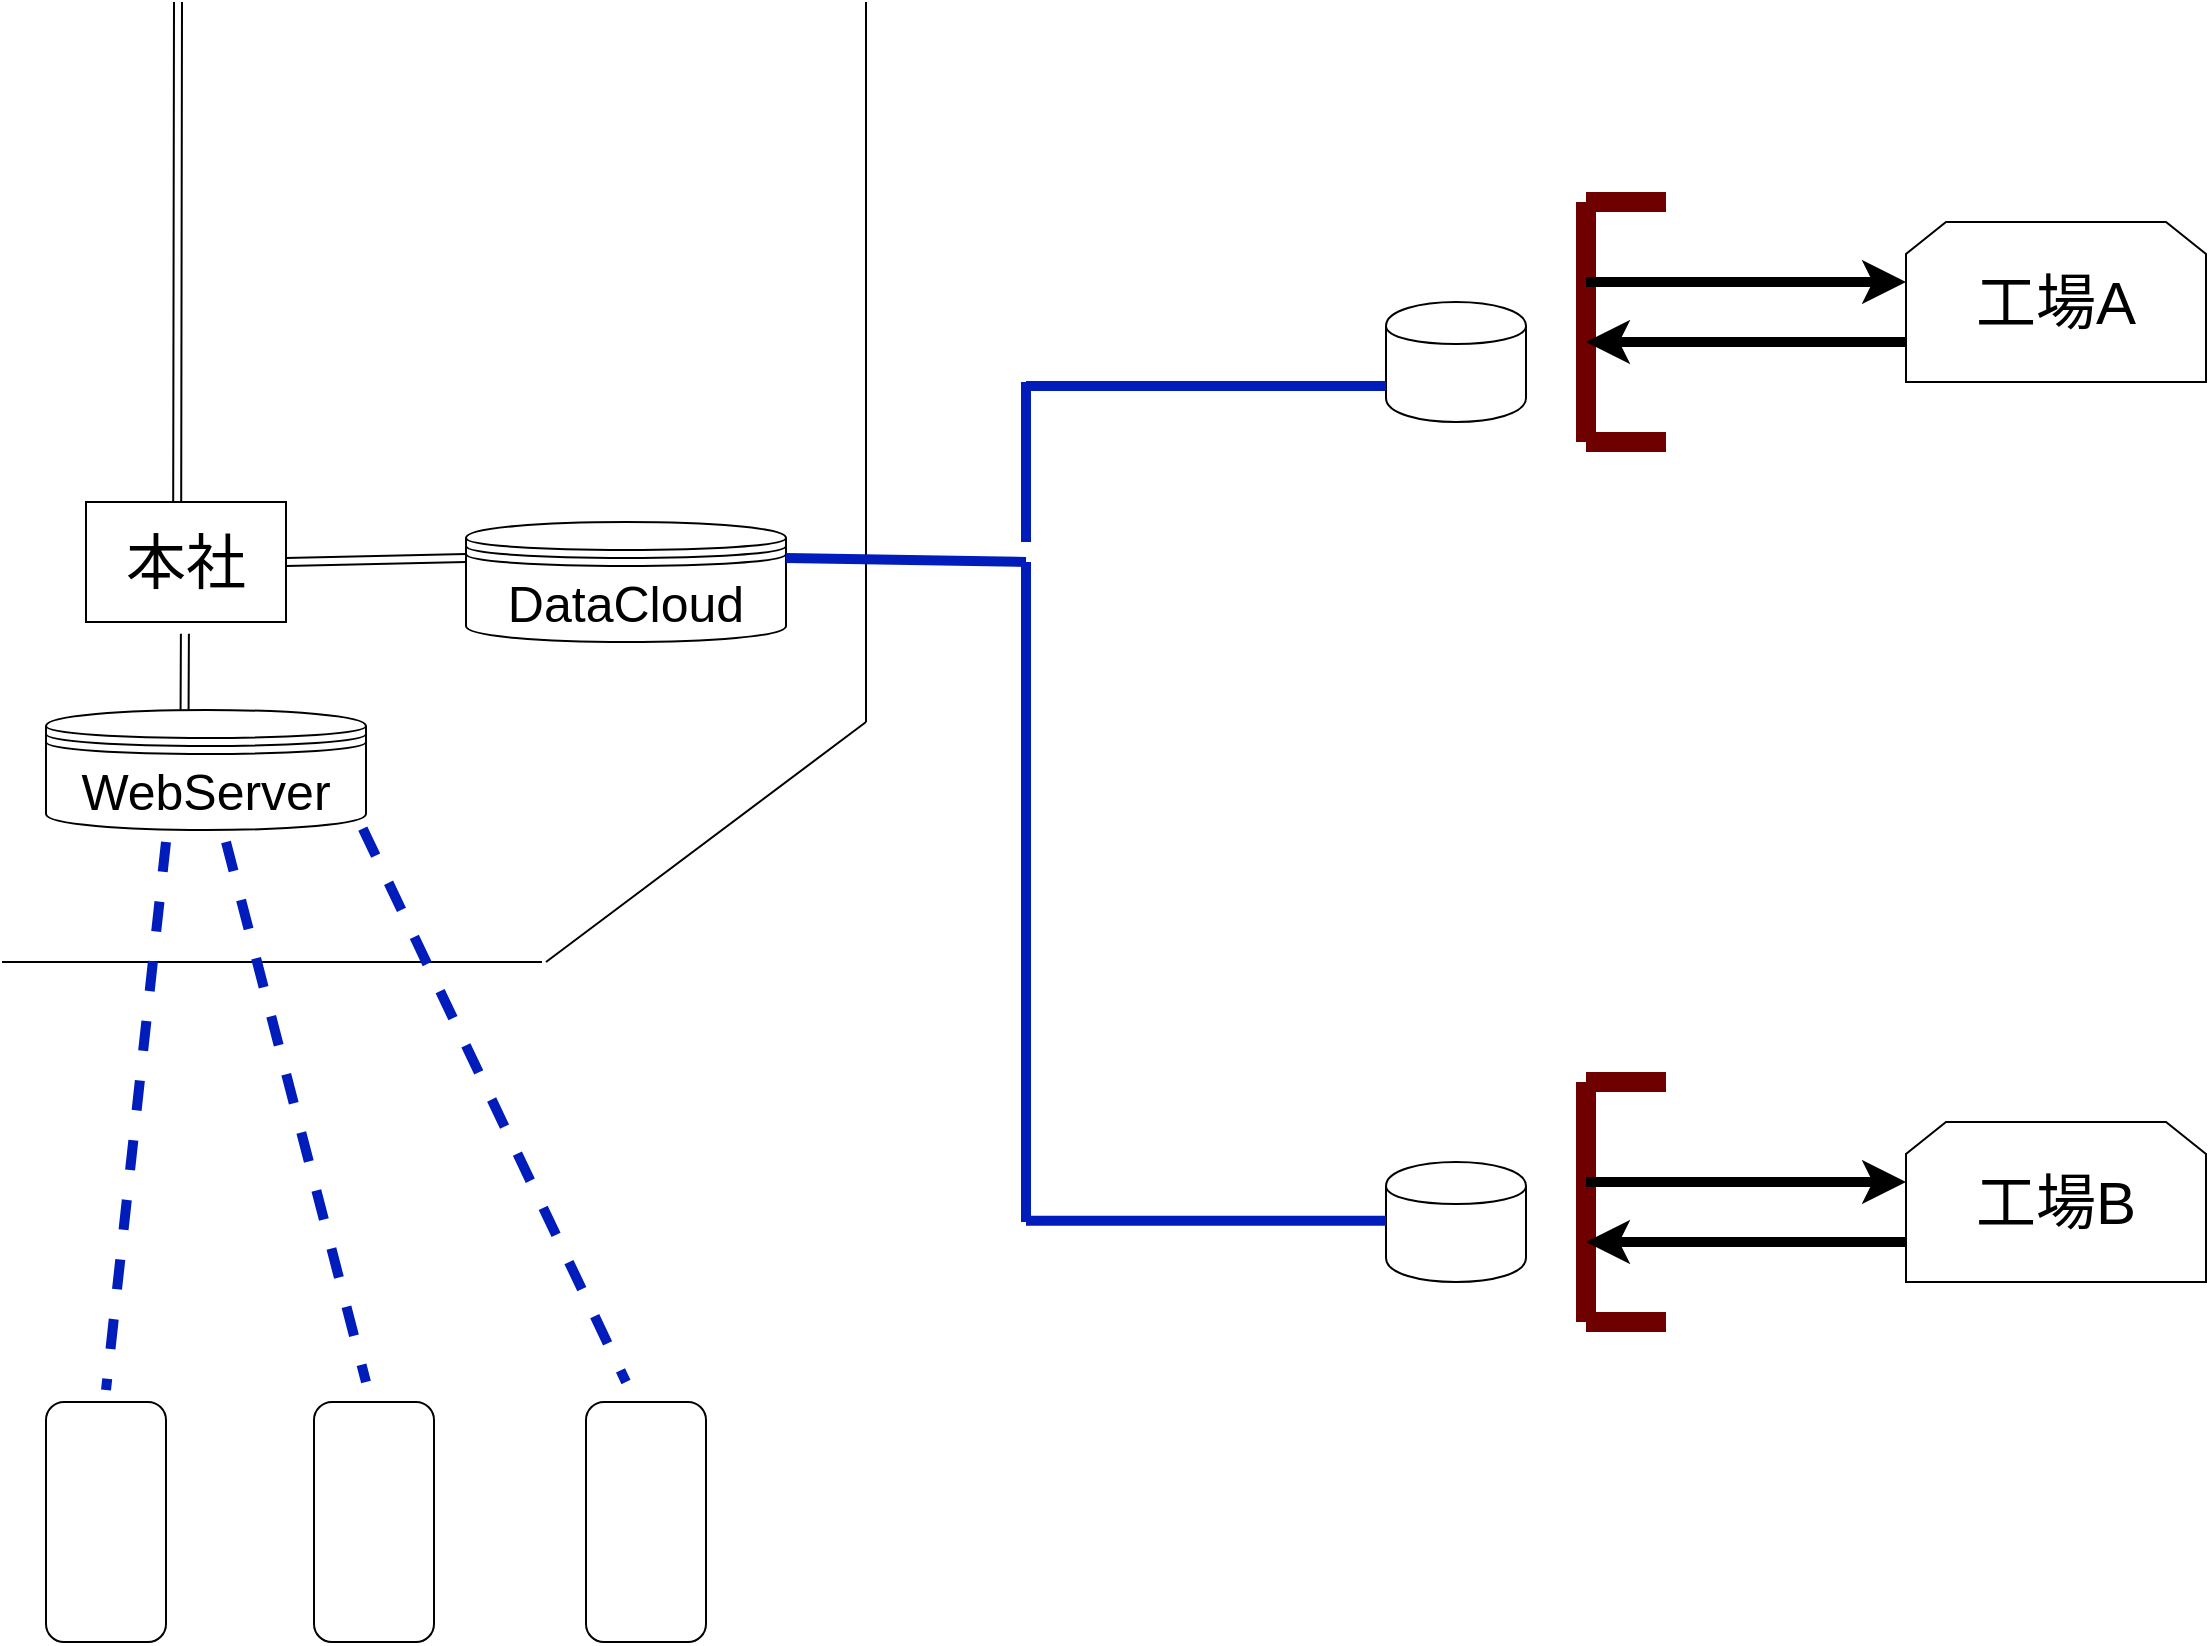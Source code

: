 <mxfile version="13.1.3">
    <diagram id="6hGFLwfOUW9BJ-s0fimq" name="Page-1">
        <mxGraphModel dx="1283" dy="971" grid="1" gridSize="10" guides="1" tooltips="1" connect="1" arrows="1" fold="1" page="1" pageScale="1" pageWidth="1169" pageHeight="827" math="0" shadow="0">
            <root>
                <mxCell id="0"/>
                <mxCell id="1" parent="0"/>
                <mxCell id="2" value="&lt;font style=&quot;font-size: 30px&quot;&gt;工場A&lt;/font&gt;" style="shape=loopLimit;whiteSpace=wrap;html=1;" vertex="1" parent="1">
                    <mxGeometry x="960" y="110" width="150" height="80" as="geometry"/>
                </mxCell>
                <mxCell id="4" value="&lt;font style=&quot;font-size: 30px&quot;&gt;工場B&lt;/font&gt;" style="shape=loopLimit;whiteSpace=wrap;html=1;" vertex="1" parent="1">
                    <mxGeometry x="960" y="560" width="150" height="80" as="geometry"/>
                </mxCell>
                <mxCell id="5" value="&lt;span style=&quot;font-size: 25px&quot;&gt;DataCloud&lt;/span&gt;" style="shape=datastore;whiteSpace=wrap;html=1;" vertex="1" parent="1">
                    <mxGeometry x="240" y="260" width="160" height="60" as="geometry"/>
                </mxCell>
                <mxCell id="8" value="" style="endArrow=none;html=1;" edge="1" parent="1">
                    <mxGeometry width="50" height="50" relative="1" as="geometry">
                        <mxPoint x="440" y="360" as="sourcePoint"/>
                        <mxPoint x="440" as="targetPoint"/>
                    </mxGeometry>
                </mxCell>
                <mxCell id="9" value="" style="endArrow=none;html=1;" edge="1" parent="1">
                    <mxGeometry width="50" height="50" relative="1" as="geometry">
                        <mxPoint x="278" y="480" as="sourcePoint"/>
                        <mxPoint x="8" y="480" as="targetPoint"/>
                    </mxGeometry>
                </mxCell>
                <mxCell id="10" value="" style="endArrow=none;html=1;" edge="1" parent="1">
                    <mxGeometry width="50" height="50" relative="1" as="geometry">
                        <mxPoint x="440" y="360" as="sourcePoint"/>
                        <mxPoint x="280" y="480" as="targetPoint"/>
                    </mxGeometry>
                </mxCell>
                <mxCell id="11" value="&lt;font style=&quot;font-size: 30px&quot;&gt;本社&lt;/font&gt;" style="rounded=0;whiteSpace=wrap;html=1;" vertex="1" parent="1">
                    <mxGeometry x="50" y="250" width="100" height="60" as="geometry"/>
                </mxCell>
                <mxCell id="12" value="" style="shape=link;html=1;exitX=0.456;exitY=0;exitDx=0;exitDy=0;exitPerimeter=0;" edge="1" parent="1" source="11">
                    <mxGeometry width="50" height="50" relative="1" as="geometry">
                        <mxPoint x="199" y="220" as="sourcePoint"/>
                        <mxPoint x="96" as="targetPoint"/>
                    </mxGeometry>
                </mxCell>
                <mxCell id="16" value="" style="shape=cylinder;whiteSpace=wrap;html=1;boundedLbl=1;backgroundOutline=1;fontSize=35;" vertex="1" parent="1">
                    <mxGeometry x="700" y="150" width="70" height="60" as="geometry"/>
                </mxCell>
                <mxCell id="17" value="" style="endArrow=none;html=1;strokeWidth=10;fontSize=35;fillColor=#a20025;strokeColor=#6F0000;" edge="1" parent="1">
                    <mxGeometry width="50" height="50" relative="1" as="geometry">
                        <mxPoint x="800" y="220" as="sourcePoint"/>
                        <mxPoint x="800" y="100" as="targetPoint"/>
                    </mxGeometry>
                </mxCell>
                <mxCell id="18" value="" style="endArrow=none;html=1;strokeWidth=10;fontSize=35;fillColor=#a20025;strokeColor=#6F0000;" edge="1" parent="1">
                    <mxGeometry width="50" height="50" relative="1" as="geometry">
                        <mxPoint x="800" y="100" as="sourcePoint"/>
                        <mxPoint x="840" y="100" as="targetPoint"/>
                    </mxGeometry>
                </mxCell>
                <mxCell id="19" value="" style="endArrow=none;html=1;strokeWidth=10;fontSize=35;fillColor=#a20025;strokeColor=#6F0000;" edge="1" parent="1">
                    <mxGeometry width="50" height="50" relative="1" as="geometry">
                        <mxPoint x="800" y="220" as="sourcePoint"/>
                        <mxPoint x="840" y="220" as="targetPoint"/>
                    </mxGeometry>
                </mxCell>
                <mxCell id="21" value="" style="endArrow=classic;html=1;strokeWidth=5;fontSize=35;" edge="1" parent="1">
                    <mxGeometry width="50" height="50" relative="1" as="geometry">
                        <mxPoint x="800" y="140" as="sourcePoint"/>
                        <mxPoint x="960" y="140" as="targetPoint"/>
                    </mxGeometry>
                </mxCell>
                <mxCell id="22" value="" style="endArrow=classic;html=1;strokeWidth=5;fontSize=35;exitX=0;exitY=0.75;exitDx=0;exitDy=0;" edge="1" parent="1" source="2">
                    <mxGeometry width="50" height="50" relative="1" as="geometry">
                        <mxPoint x="840" y="190" as="sourcePoint"/>
                        <mxPoint x="800" y="170" as="targetPoint"/>
                    </mxGeometry>
                </mxCell>
                <mxCell id="23" value="" style="endArrow=none;html=1;strokeWidth=5;fontSize=35;entryX=0;entryY=0.7;entryDx=0;entryDy=0;fillColor=#0050ef;strokeColor=#001DBC;" edge="1" parent="1" target="16">
                    <mxGeometry width="50" height="50" relative="1" as="geometry">
                        <mxPoint x="520" y="192" as="sourcePoint"/>
                        <mxPoint x="580" y="430" as="targetPoint"/>
                    </mxGeometry>
                </mxCell>
                <mxCell id="24" value="" style="endArrow=none;html=1;strokeWidth=5;fontSize=35;fillColor=#0050ef;strokeColor=#001DBC;exitX=1;exitY=0.3;exitDx=0;exitDy=0;" edge="1" parent="1" source="5">
                    <mxGeometry width="50" height="50" relative="1" as="geometry">
                        <mxPoint x="440" y="280" as="sourcePoint"/>
                        <mxPoint x="520" y="280" as="targetPoint"/>
                    </mxGeometry>
                </mxCell>
                <mxCell id="25" value="" style="endArrow=none;html=1;strokeWidth=5;fontSize=35;fillColor=#0050ef;strokeColor=#001DBC;" edge="1" parent="1">
                    <mxGeometry width="50" height="50" relative="1" as="geometry">
                        <mxPoint x="520" y="190" as="sourcePoint"/>
                        <mxPoint x="520" y="270" as="targetPoint"/>
                    </mxGeometry>
                </mxCell>
                <mxCell id="26" value="" style="endArrow=none;html=1;strokeWidth=5;fontSize=35;fillColor=#0050ef;strokeColor=#001DBC;" edge="1" parent="1">
                    <mxGeometry width="50" height="50" relative="1" as="geometry">
                        <mxPoint x="520" y="280" as="sourcePoint"/>
                        <mxPoint x="520" y="610" as="targetPoint"/>
                    </mxGeometry>
                </mxCell>
                <mxCell id="27" value="" style="shape=cylinder;whiteSpace=wrap;html=1;boundedLbl=1;backgroundOutline=1;fontSize=35;" vertex="1" parent="1">
                    <mxGeometry x="700" y="580" width="70" height="60" as="geometry"/>
                </mxCell>
                <mxCell id="28" value="" style="endArrow=none;html=1;strokeWidth=5;fontSize=35;entryX=0;entryY=0.7;entryDx=0;entryDy=0;fillColor=#0050ef;strokeColor=#001DBC;" edge="1" parent="1">
                    <mxGeometry width="50" height="50" relative="1" as="geometry">
                        <mxPoint x="520" y="609.41" as="sourcePoint"/>
                        <mxPoint x="700" y="609.41" as="targetPoint"/>
                    </mxGeometry>
                </mxCell>
                <mxCell id="30" value="" style="endArrow=none;html=1;strokeWidth=10;fontSize=35;fillColor=#a20025;strokeColor=#6F0000;" edge="1" parent="1">
                    <mxGeometry width="50" height="50" relative="1" as="geometry">
                        <mxPoint x="800" y="660" as="sourcePoint"/>
                        <mxPoint x="800" y="540" as="targetPoint"/>
                    </mxGeometry>
                </mxCell>
                <mxCell id="31" value="" style="endArrow=none;html=1;strokeWidth=10;fontSize=35;fillColor=#a20025;strokeColor=#6F0000;" edge="1" parent="1">
                    <mxGeometry width="50" height="50" relative="1" as="geometry">
                        <mxPoint x="800" y="660" as="sourcePoint"/>
                        <mxPoint x="840" y="660" as="targetPoint"/>
                    </mxGeometry>
                </mxCell>
                <mxCell id="32" value="" style="endArrow=none;html=1;strokeWidth=10;fontSize=35;fillColor=#a20025;strokeColor=#6F0000;" edge="1" parent="1">
                    <mxGeometry width="50" height="50" relative="1" as="geometry">
                        <mxPoint x="800" y="540" as="sourcePoint"/>
                        <mxPoint x="840" y="540" as="targetPoint"/>
                    </mxGeometry>
                </mxCell>
                <mxCell id="33" value="" style="endArrow=classic;html=1;strokeWidth=5;fontSize=35;" edge="1" parent="1">
                    <mxGeometry width="50" height="50" relative="1" as="geometry">
                        <mxPoint x="800" y="590" as="sourcePoint"/>
                        <mxPoint x="960" y="590" as="targetPoint"/>
                    </mxGeometry>
                </mxCell>
                <mxCell id="34" value="" style="endArrow=classic;html=1;strokeWidth=5;fontSize=35;exitX=0;exitY=0.75;exitDx=0;exitDy=0;" edge="1" parent="1">
                    <mxGeometry width="50" height="50" relative="1" as="geometry">
                        <mxPoint x="960" y="620" as="sourcePoint"/>
                        <mxPoint x="800" y="620" as="targetPoint"/>
                    </mxGeometry>
                </mxCell>
                <mxCell id="35" value="" style="rounded=1;whiteSpace=wrap;html=1;fontSize=35;rotation=-90;" vertex="1" parent="1">
                    <mxGeometry y="730" width="120" height="60" as="geometry"/>
                </mxCell>
                <mxCell id="36" value="" style="rounded=1;whiteSpace=wrap;html=1;fontSize=35;rotation=-90;" vertex="1" parent="1">
                    <mxGeometry x="270" y="730" width="120" height="60" as="geometry"/>
                </mxCell>
                <mxCell id="37" value="" style="endArrow=none;dashed=1;html=1;strokeWidth=5;fontSize=35;fillColor=#0050ef;strokeColor=#001DBC;exitX=0.99;exitY=0.988;exitDx=0;exitDy=0;exitPerimeter=0;" edge="1" parent="1" source="43">
                    <mxGeometry width="50" height="50" relative="1" as="geometry">
                        <mxPoint x="280" y="470" as="sourcePoint"/>
                        <mxPoint x="320" y="690" as="targetPoint"/>
                    </mxGeometry>
                </mxCell>
                <mxCell id="38" value="" style="endArrow=none;dashed=1;html=1;strokeWidth=5;fontSize=35;fillColor=#0050ef;strokeColor=#001DBC;" edge="1" parent="1">
                    <mxGeometry width="50" height="50" relative="1" as="geometry">
                        <mxPoint x="90" y="420" as="sourcePoint"/>
                        <mxPoint x="60" y="694" as="targetPoint"/>
                    </mxGeometry>
                </mxCell>
                <mxCell id="39" value="" style="endArrow=none;dashed=1;html=1;strokeWidth=5;fontSize=35;fillColor=#0050ef;strokeColor=#001DBC;" edge="1" parent="1">
                    <mxGeometry width="50" height="50" relative="1" as="geometry">
                        <mxPoint x="120" y="420" as="sourcePoint"/>
                        <mxPoint x="190" y="690" as="targetPoint"/>
                    </mxGeometry>
                </mxCell>
                <mxCell id="40" value="" style="rounded=1;whiteSpace=wrap;html=1;fontSize=35;rotation=-90;" vertex="1" parent="1">
                    <mxGeometry x="134" y="730" width="120" height="60" as="geometry"/>
                </mxCell>
                <mxCell id="42" value="" style="shape=link;html=1;strokeWidth=1;fontSize=35;entryX=0.459;entryY=1.031;entryDx=0;entryDy=0;entryPerimeter=0;exitX=0.5;exitY=0;exitDx=0;exitDy=0;" edge="1" parent="1">
                    <mxGeometry width="50" height="50" relative="1" as="geometry">
                        <mxPoint x="99.29" y="354" as="sourcePoint"/>
                        <mxPoint x="99.45" y="315.86" as="targetPoint"/>
                    </mxGeometry>
                </mxCell>
                <mxCell id="43" value="&lt;span style=&quot;font-size: 25px&quot;&gt;WebServer&lt;/span&gt;" style="shape=datastore;whiteSpace=wrap;html=1;" vertex="1" parent="1">
                    <mxGeometry x="30" y="354" width="160" height="60" as="geometry"/>
                </mxCell>
                <mxCell id="44" value="" style="shape=link;html=1;strokeWidth=1;fontSize=35;exitX=1;exitY=0.5;exitDx=0;exitDy=0;entryX=0;entryY=0.3;entryDx=0;entryDy=0;" edge="1" parent="1" source="11" target="5">
                    <mxGeometry width="50" height="50" relative="1" as="geometry">
                        <mxPoint x="480" y="500" as="sourcePoint"/>
                        <mxPoint x="530" y="450" as="targetPoint"/>
                    </mxGeometry>
                </mxCell>
            </root>
        </mxGraphModel>
    </diagram>
</mxfile>